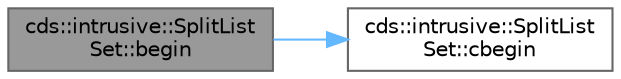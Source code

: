 digraph "cds::intrusive::SplitListSet::begin"
{
 // LATEX_PDF_SIZE
  bgcolor="transparent";
  edge [fontname=Helvetica,fontsize=10,labelfontname=Helvetica,labelfontsize=10];
  node [fontname=Helvetica,fontsize=10,shape=box,height=0.2,width=0.4];
  rankdir="LR";
  Node1 [id="Node000001",label="cds::intrusive::SplitList\lSet::begin",height=0.2,width=0.4,color="gray40", fillcolor="grey60", style="filled", fontcolor="black",tooltip="Returns a forward const iterator addressing the first element in a split-list"];
  Node1 -> Node2 [id="edge1_Node000001_Node000002",color="steelblue1",style="solid",tooltip=" "];
  Node2 [id="Node000002",label="cds::intrusive::SplitList\lSet::cbegin",height=0.2,width=0.4,color="grey40", fillcolor="white", style="filled",URL="$classcds_1_1intrusive_1_1_split_list_set.html#aa964f67e0f108826c03b1cef0b30aa2e",tooltip="Returns a forward const iterator addressing the first element in a split-list"];
}
